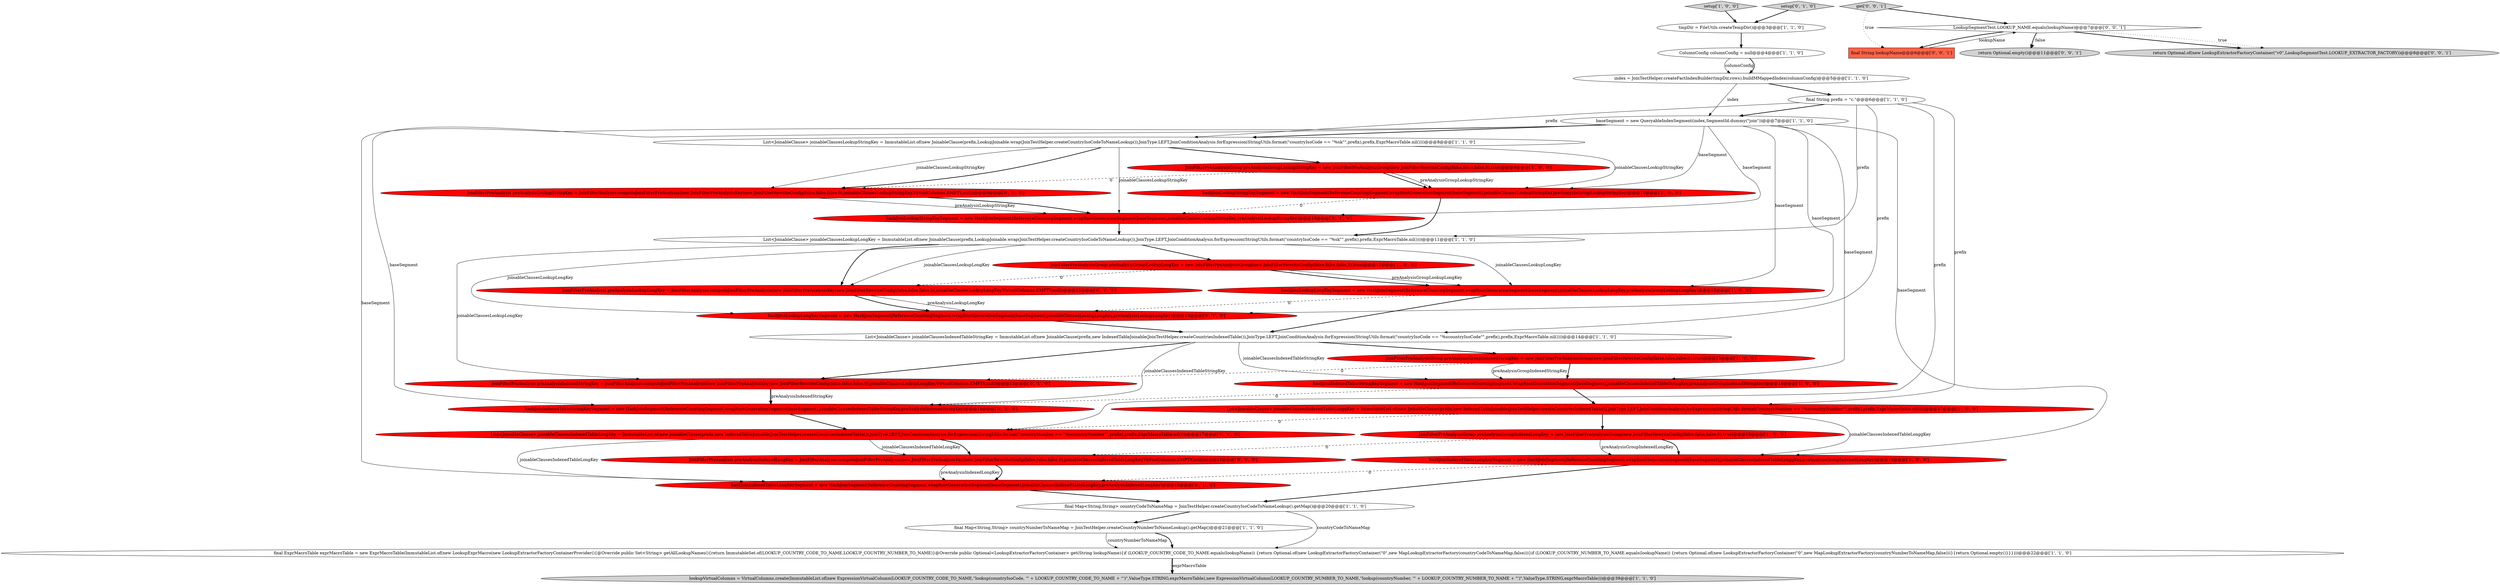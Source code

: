 digraph {
9 [style = filled, label = "JoinFilterPreAnalysisGroup preAnalysisGroupLookupStringKey = new JoinFilterPreAnalysisGroup(new JoinFilterRewriteConfig(false,false,false,0),true)@@@9@@@['1', '0', '0']", fillcolor = red, shape = ellipse image = "AAA1AAABBB1BBB"];
5 [style = filled, label = "JoinFilterPreAnalysisGroup preAnalysisGroupIndexedLongKey = new JoinFilterPreAnalysisGroup(new JoinFilterRewriteConfig(false,false,false,0),true)@@@18@@@['1', '0', '0']", fillcolor = red, shape = ellipse image = "AAA1AAABBB1BBB"];
36 [style = filled, label = "return Optional.empty()@@@11@@@['0', '0', '1']", fillcolor = lightgray, shape = ellipse image = "AAA0AAABBB3BBB"];
22 [style = filled, label = "JoinFilterPreAnalysis preAnalysisIndexedStringKey = JoinFilterAnalyzer.computeJoinFilterPreAnalysis(new JoinFilterPreAnalysisKey(new JoinFilterRewriteConfig(false,false,false,0),joinableClausesLookupLongKey,VirtualColumns.EMPTY,null))@@@15@@@['0', '1', '0']", fillcolor = red, shape = ellipse image = "AAA1AAABBB2BBB"];
29 [style = filled, label = "JoinFilterPreAnalysis preAnalysisIndexedLongKey = JoinFilterAnalyzer.computeJoinFilterPreAnalysis(new JoinFilterPreAnalysisKey(new JoinFilterRewriteConfig(false,false,false,0),joinableClausesIndexedTableLongKey,VirtualColumns.EMPTY,null))@@@18@@@['0', '1', '0']", fillcolor = red, shape = ellipse image = "AAA1AAABBB2BBB"];
21 [style = filled, label = "setup['1', '0', '0']", fillcolor = lightgray, shape = diamond image = "AAA0AAABBB1BBB"];
30 [style = filled, label = "hashJoinIndexedTableLongKeySegment = new HashJoinSegment(ReferenceCountingSegment.wrapRootGenerationSegment(baseSegment),joinableClausesIndexedTableLongKey,preAnalysisIndexedLongKey)@@@19@@@['0', '1', '0']", fillcolor = red, shape = ellipse image = "AAA1AAABBB2BBB"];
12 [style = filled, label = "JoinFilterPreAnalysisGroup preAnalysisGroupIndexedStringKey = new JoinFilterPreAnalysisGroup(new JoinFilterRewriteConfig(false,false,false,0),true)@@@15@@@['1', '0', '0']", fillcolor = red, shape = ellipse image = "AAA1AAABBB1BBB"];
26 [style = filled, label = "hashJoinIndexedTableStringKeySegment = new HashJoinSegment(ReferenceCountingSegment.wrapRootGenerationSegment(baseSegment),joinableClausesIndexedTableStringKey,preAnalysisIndexedStringKey)@@@16@@@['0', '1', '0']", fillcolor = red, shape = ellipse image = "AAA1AAABBB2BBB"];
25 [style = filled, label = "JoinFilterPreAnalysis preAnalysisLookupStringKey = JoinFilterAnalyzer.computeJoinFilterPreAnalysis(new JoinFilterPreAnalysisKey(new JoinFilterRewriteConfig(false,false,false,0),joinableClausesLookupStringKey,VirtualColumns.EMPTY,null))@@@9@@@['0', '1', '0']", fillcolor = red, shape = ellipse image = "AAA1AAABBB2BBB"];
28 [style = filled, label = "hashJoinLookupStringKeySegment = new HashJoinSegment(ReferenceCountingSegment.wrapRootGenerationSegment(baseSegment),joinableClausesLookupStringKey,preAnalysisLookupStringKey)@@@10@@@['0', '1', '0']", fillcolor = red, shape = ellipse image = "AAA1AAABBB2BBB"];
10 [style = filled, label = "hashJoinLookupStringKeySegment = new HashJoinSegment(ReferenceCountingSegment.wrapRootGenerationSegment(baseSegment),joinableClausesLookupStringKey,preAnalysisGroupLookupStringKey)@@@10@@@['1', '0', '0']", fillcolor = red, shape = ellipse image = "AAA1AAABBB1BBB"];
14 [style = filled, label = "List<JoinableClause> joinableClausesLookupLongKey = ImmutableList.of(new JoinableClause(prefix,LookupJoinable.wrap(JoinTestHelper.createCountryIsoCodeToNameLookup()),JoinType.LEFT,JoinConditionAnalysis.forExpression(StringUtils.format(\"countryIsoCode == \"%sk\"\",prefix),prefix,ExprMacroTable.nil())))@@@11@@@['1', '1', '0']", fillcolor = white, shape = ellipse image = "AAA0AAABBB1BBB"];
23 [style = filled, label = "List<JoinableClause> joinableClausesIndexedTableLongKey = ImmutableList.of(new JoinableClause(prefix,new IndexedTableJoinable(JoinTestHelper.createCountriesIndexedTable()),JoinType.LEFT,JoinConditionAnalysis.forExpression(StringUtils.format(\"countryNumber == \"%scountryNumber\"\",prefix),prefix,ExprMacroTable.nil())))@@@17@@@['0', '1', '0']", fillcolor = red, shape = ellipse image = "AAA1AAABBB2BBB"];
24 [style = filled, label = "JoinFilterPreAnalysis preAnalysisLookupLongKey = JoinFilterAnalyzer.computeJoinFilterPreAnalysis(new JoinFilterPreAnalysisKey(new JoinFilterRewriteConfig(false,false,false,0),joinableClausesLookupLongKey,VirtualColumns.EMPTY,null))@@@12@@@['0', '1', '0']", fillcolor = red, shape = ellipse image = "AAA1AAABBB2BBB"];
6 [style = filled, label = "final Map<String,String> countryNumberToNameMap = JoinTestHelper.createCountryNumberToNameLookup().getMap()@@@21@@@['1', '1', '0']", fillcolor = white, shape = ellipse image = "AAA0AAABBB1BBB"];
2 [style = filled, label = "List<JoinableClause> joinableClausesIndexedTableLonggKey = ImmutableList.of(new JoinableClause(prefix,new IndexedTableJoinable(JoinTestHelper.createCountriesIndexedTable()),JoinType.LEFT,JoinConditionAnalysis.forExpression(StringUtils.format(\"countryNumber == \"%scountryNumber\"\",prefix),prefix,ExprMacroTable.nil())))@@@17@@@['1', '0', '0']", fillcolor = red, shape = ellipse image = "AAA1AAABBB1BBB"];
17 [style = filled, label = "JoinFilterPreAnalysisGroup preAnalysisGroupLookupLongKey = new JoinFilterPreAnalysisGroup(new JoinFilterRewriteConfig(false,false,false,0),true)@@@12@@@['1', '0', '0']", fillcolor = red, shape = ellipse image = "AAA1AAABBB1BBB"];
1 [style = filled, label = "hashJoinIndexedTableLongKeySegment = new HashJoinSegment(ReferenceCountingSegment.wrapRootGenerationSegment(baseSegment),joinableClausesIndexedTableLonggKey,preAnalysisGroupIndexedLongKey)@@@19@@@['1', '0', '0']", fillcolor = red, shape = ellipse image = "AAA1AAABBB1BBB"];
33 [style = filled, label = "LookupSegmentTest.LOOKUP_NAME.equals(lookupName)@@@7@@@['0', '0', '1']", fillcolor = white, shape = diamond image = "AAA0AAABBB3BBB"];
15 [style = filled, label = "hashJoinLookupLongKeySegment = new HashJoinSegment(ReferenceCountingSegment.wrapRootGenerationSegment(baseSegment),joinableClausesLookupLongKey,preAnalysisGroupLookupLongKey)@@@13@@@['1', '0', '0']", fillcolor = red, shape = ellipse image = "AAA1AAABBB1BBB"];
32 [style = filled, label = "final String lookupName@@@6@@@['0', '0', '1']", fillcolor = tomato, shape = box image = "AAA0AAABBB3BBB"];
27 [style = filled, label = "hashJoinLookupLongKeySegment = new HashJoinSegment(ReferenceCountingSegment.wrapRootGenerationSegment(baseSegment),joinableClausesLookupLongKey,preAnalysisLookupLongKey)@@@13@@@['0', '1', '0']", fillcolor = red, shape = ellipse image = "AAA1AAABBB2BBB"];
11 [style = filled, label = "List<JoinableClause> joinableClausesIndexedTableStringKey = ImmutableList.of(new JoinableClause(prefix,new IndexedTableJoinable(JoinTestHelper.createCountriesIndexedTable()),JoinType.LEFT,JoinConditionAnalysis.forExpression(StringUtils.format(\"countryIsoCode == \"%scountryIsoCode\"\",prefix),prefix,ExprMacroTable.nil())))@@@14@@@['1', '1', '0']", fillcolor = white, shape = ellipse image = "AAA0AAABBB1BBB"];
8 [style = filled, label = "final String prefix = \"c.\"@@@6@@@['1', '1', '0']", fillcolor = white, shape = ellipse image = "AAA0AAABBB1BBB"];
31 [style = filled, label = "setup['0', '1', '0']", fillcolor = lightgray, shape = diamond image = "AAA0AAABBB2BBB"];
4 [style = filled, label = "hashJoinIndexedTableStringKeySegment = new HashJoinSegment(ReferenceCountingSegment.wrapRootGenerationSegment(baseSegment),joinableClausesIndexedTableStringKey,preAnalysisGroupIndexedStringKey)@@@16@@@['1', '0', '0']", fillcolor = red, shape = ellipse image = "AAA1AAABBB1BBB"];
3 [style = filled, label = "final ExprMacroTable exprMacroTable = new ExprMacroTable(ImmutableList.of(new LookupExprMacro(new LookupExtractorFactoryContainerProvider(){@Override public Set<String> getAllLookupNames(){return ImmutableSet.of(LOOKUP_COUNTRY_CODE_TO_NAME,LOOKUP_COUNTRY_NUMBER_TO_NAME)}@Override public Optional<LookupExtractorFactoryContainer> get(String lookupName){if (LOOKUP_COUNTRY_CODE_TO_NAME.equals(lookupName)) {return Optional.of(new LookupExtractorFactoryContainer(\"0\",new MapLookupExtractorFactory(countryCodeToNameMap,false)))}if (LOOKUP_COUNTRY_NUMBER_TO_NAME.equals(lookupName)) {return Optional.of(new LookupExtractorFactoryContainer(\"0\",new MapLookupExtractorFactory(countryNumberToNameMap,false)))}{return Optional.empty()}}})))@@@22@@@['1', '1', '0']", fillcolor = white, shape = ellipse image = "AAA0AAABBB1BBB"];
7 [style = filled, label = "index = JoinTestHelper.createFactIndexBuilder(tmpDir,rows).buildMMappedIndex(columnConfig)@@@5@@@['1', '1', '0']", fillcolor = white, shape = ellipse image = "AAA0AAABBB1BBB"];
13 [style = filled, label = "tmpDir = FileUtils.createTempDir()@@@3@@@['1', '1', '0']", fillcolor = white, shape = ellipse image = "AAA0AAABBB1BBB"];
35 [style = filled, label = "get['0', '0', '1']", fillcolor = lightgray, shape = diamond image = "AAA0AAABBB3BBB"];
18 [style = filled, label = "final Map<String,String> countryCodeToNameMap = JoinTestHelper.createCountryIsoCodeToNameLookup().getMap()@@@20@@@['1', '1', '0']", fillcolor = white, shape = ellipse image = "AAA0AAABBB1BBB"];
20 [style = filled, label = "ColumnConfig columnConfig = null@@@4@@@['1', '1', '0']", fillcolor = white, shape = ellipse image = "AAA0AAABBB1BBB"];
19 [style = filled, label = "List<JoinableClause> joinableClausesLookupStringKey = ImmutableList.of(new JoinableClause(prefix,LookupJoinable.wrap(JoinTestHelper.createCountryIsoCodeToNameLookup()),JoinType.LEFT,JoinConditionAnalysis.forExpression(StringUtils.format(\"countryIsoCode == \"%sk\"\",prefix),prefix,ExprMacroTable.nil())))@@@8@@@['1', '1', '0']", fillcolor = white, shape = ellipse image = "AAA0AAABBB1BBB"];
34 [style = filled, label = "return Optional.of(new LookupExtractorFactoryContainer(\"v0\",LookupSegmentTest.LOOKUP_EXTRACTOR_FACTORY))@@@8@@@['0', '0', '1']", fillcolor = lightgray, shape = ellipse image = "AAA0AAABBB3BBB"];
16 [style = filled, label = "lookupVirtualColumns = VirtualColumns.create(ImmutableList.of(new ExpressionVirtualColumn(LOOKUP_COUNTRY_CODE_TO_NAME,\"lookup(countryIsoCode, '\" + LOOKUP_COUNTRY_CODE_TO_NAME + \"')\",ValueType.STRING,exprMacroTable),new ExpressionVirtualColumn(LOOKUP_COUNTRY_NUMBER_TO_NAME,\"lookup(countryNumber, '\" + LOOKUP_COUNTRY_NUMBER_TO_NAME + \"')\",ValueType.STRING,exprMacroTable)))@@@39@@@['1', '1', '0']", fillcolor = lightgray, shape = ellipse image = "AAA0AAABBB1BBB"];
0 [style = filled, label = "baseSegment = new QueryableIndexSegment(index,SegmentId.dummy(\"join\"))@@@7@@@['1', '1', '0']", fillcolor = white, shape = ellipse image = "AAA0AAABBB1BBB"];
22->26 [style = solid, label="preAnalysisIndexedStringKey"];
6->3 [style = bold, label=""];
14->24 [style = bold, label=""];
23->29 [style = solid, label="joinableClausesIndexedTableLongKey"];
19->25 [style = solid, label="joinableClausesLookupStringKey"];
29->30 [style = bold, label=""];
17->24 [style = dashed, label="0"];
25->28 [style = solid, label="preAnalysisLookupStringKey"];
10->28 [style = dashed, label="0"];
14->17 [style = bold, label=""];
19->28 [style = solid, label="joinableClausesLookupStringKey"];
9->10 [style = bold, label=""];
3->16 [style = bold, label=""];
7->8 [style = bold, label=""];
30->18 [style = bold, label=""];
0->10 [style = solid, label="baseSegment"];
0->4 [style = solid, label="baseSegment"];
28->14 [style = bold, label=""];
8->0 [style = bold, label=""];
23->29 [style = bold, label=""];
20->7 [style = solid, label="columnConfig"];
19->10 [style = solid, label="joinableClausesLookupStringKey"];
14->27 [style = solid, label="joinableClausesLookupLongKey"];
15->11 [style = bold, label=""];
19->9 [style = bold, label=""];
0->26 [style = solid, label="baseSegment"];
32->33 [style = solid, label="lookupName"];
24->27 [style = bold, label=""];
18->3 [style = solid, label="countryCodeToNameMap"];
23->30 [style = solid, label="joinableClausesIndexedTableLongKey"];
21->13 [style = bold, label=""];
17->15 [style = solid, label="preAnalysisGroupLookupLongKey"];
0->15 [style = solid, label="baseSegment"];
8->19 [style = solid, label="prefix"];
25->28 [style = bold, label=""];
10->14 [style = bold, label=""];
0->19 [style = bold, label=""];
24->27 [style = solid, label="preAnalysisLookupLongKey"];
11->12 [style = bold, label=""];
4->2 [style = bold, label=""];
4->26 [style = dashed, label="0"];
19->25 [style = bold, label=""];
8->23 [style = solid, label="prefix"];
5->1 [style = bold, label=""];
27->11 [style = bold, label=""];
33->36 [style = bold, label=""];
17->15 [style = bold, label=""];
0->1 [style = solid, label="baseSegment"];
20->7 [style = bold, label=""];
8->11 [style = solid, label="prefix"];
2->23 [style = dashed, label="0"];
22->26 [style = bold, label=""];
1->30 [style = dashed, label="0"];
31->13 [style = bold, label=""];
5->29 [style = dashed, label="0"];
7->0 [style = solid, label="index"];
8->2 [style = solid, label="prefix"];
0->30 [style = solid, label="baseSegment"];
18->6 [style = bold, label=""];
9->10 [style = solid, label="preAnalysisGroupLookupStringKey"];
14->22 [style = solid, label="joinableClausesLookupLongKey"];
9->25 [style = dashed, label="0"];
12->22 [style = dashed, label="0"];
33->36 [style = dotted, label="false"];
11->22 [style = bold, label=""];
33->32 [style = bold, label=""];
12->4 [style = solid, label="preAnalysisGroupIndexedStringKey"];
14->24 [style = solid, label="joinableClausesLookupLongKey"];
0->28 [style = solid, label="baseSegment"];
2->5 [style = bold, label=""];
33->34 [style = dotted, label="true"];
35->33 [style = bold, label=""];
14->15 [style = solid, label="joinableClausesLookupLongKey"];
1->18 [style = bold, label=""];
11->26 [style = solid, label="joinableClausesIndexedTableStringKey"];
2->1 [style = solid, label="joinableClausesIndexedTableLonggKey"];
11->4 [style = solid, label="joinableClausesIndexedTableStringKey"];
5->1 [style = solid, label="preAnalysisGroupIndexedLongKey"];
12->4 [style = bold, label=""];
29->30 [style = solid, label="preAnalysisIndexedLongKey"];
26->23 [style = bold, label=""];
8->14 [style = solid, label="prefix"];
6->3 [style = solid, label="countryNumberToNameMap"];
15->27 [style = dashed, label="0"];
0->27 [style = solid, label="baseSegment"];
33->34 [style = bold, label=""];
3->16 [style = solid, label="exprMacroTable"];
13->20 [style = bold, label=""];
35->32 [style = dotted, label="true"];
}
